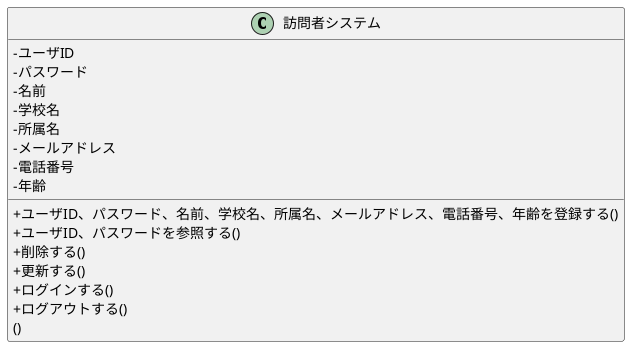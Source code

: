 @startuml 07_class

skinparam classAttributeIconSize 0
class 訪問者システム {
 -ユーザID
 -パスワード
 -名前
 -学校名
 -所属名
 -メールアドレス
 -電話番号
 -年齢
 +ユーザID、パスワード、名前、学校名、所属名、メールアドレス、電話番号、年齢を登録する()
 +ユーザID、パスワードを参照する()
 +削除する()
 +更新する()
 +ログインする()
 +ログアウトする()
 ()
}
@enduml